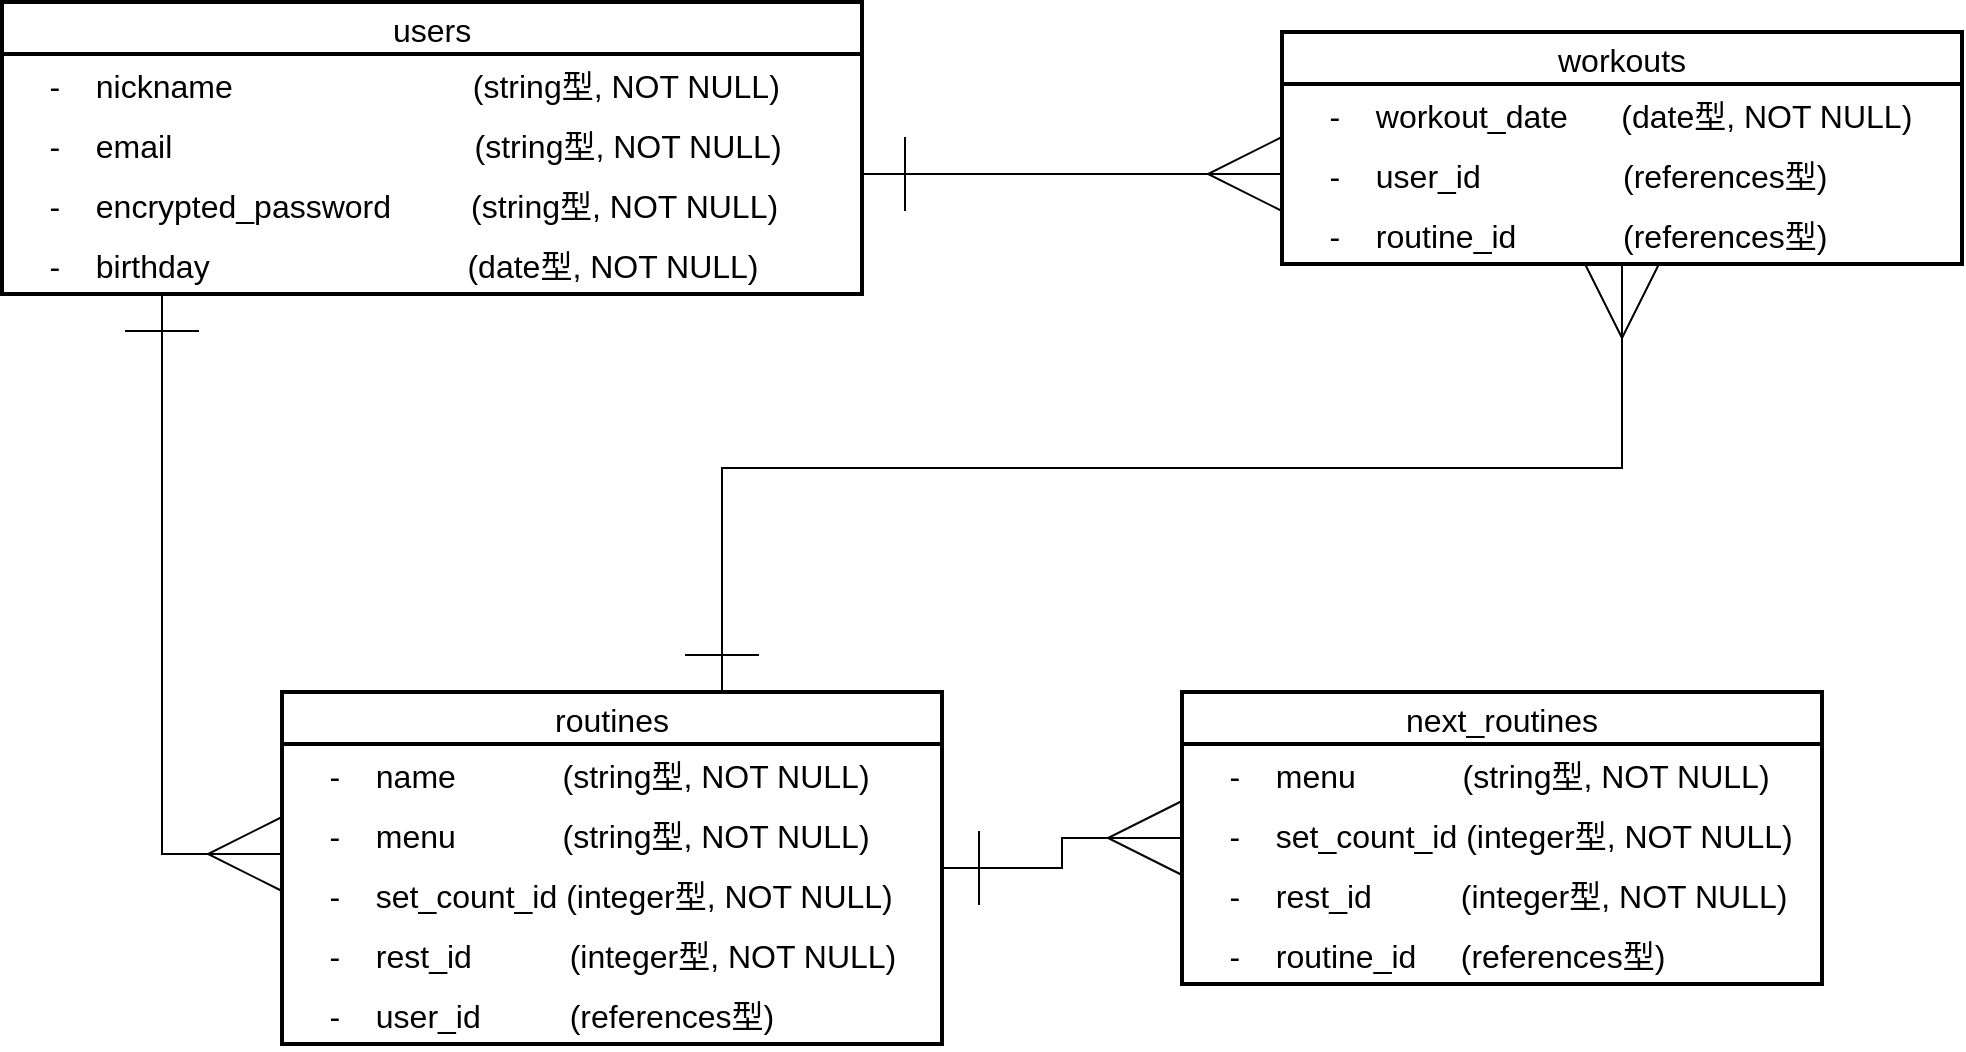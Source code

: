 <mxfile>
    <diagram id="pS_tnfgD9UxLwJYvYZDW" name="ページ1">
        <mxGraphModel dx="1121" dy="807" grid="1" gridSize="10" guides="1" tooltips="1" connect="1" arrows="1" fold="1" page="1" pageScale="1" pageWidth="827" pageHeight="1169" math="0" shadow="0">
            <root>
                <mxCell id="0"/>
                <mxCell id="1" parent="0"/>
                <mxCell id="2" value="users" style="swimlane;fontStyle=0;childLayout=stackLayout;horizontal=1;startSize=26;horizontalStack=0;resizeParent=1;resizeParentMax=0;resizeLast=0;collapsible=1;marginBottom=0;align=center;fontSize=16;strokeWidth=2;" parent="1" vertex="1">
                    <mxGeometry x="100" y="125" width="430" height="146" as="geometry"/>
                </mxCell>
                <mxCell id="4" value="    -    nickname                           (string型, NOT NULL)" style="text;strokeColor=none;fillColor=none;spacingLeft=4;spacingRight=4;overflow=hidden;rotatable=0;points=[[0,0.5],[1,0.5]];portConstraint=eastwest;fontSize=16;strokeWidth=2;" parent="2" vertex="1">
                    <mxGeometry y="26" width="430" height="30" as="geometry"/>
                </mxCell>
                <mxCell id="14" value="    -    email                                  (string型, NOT NULL)" style="text;strokeColor=none;fillColor=none;spacingLeft=4;spacingRight=4;overflow=hidden;rotatable=0;points=[[0,0.5],[1,0.5]];portConstraint=eastwest;fontSize=16;strokeWidth=2;" parent="2" vertex="1">
                    <mxGeometry y="56" width="430" height="30" as="geometry"/>
                </mxCell>
                <mxCell id="15" value="    -    encrypted_password         (string型, NOT NULL)" style="text;strokeColor=none;fillColor=none;spacingLeft=4;spacingRight=4;overflow=hidden;rotatable=0;points=[[0,0.5],[1,0.5]];portConstraint=eastwest;fontSize=16;strokeWidth=2;" parent="2" vertex="1">
                    <mxGeometry y="86" width="430" height="30" as="geometry"/>
                </mxCell>
                <mxCell id="16" value="    -    birthday                             (date型, NOT NULL)" style="text;strokeColor=none;fillColor=none;spacingLeft=4;spacingRight=4;overflow=hidden;rotatable=0;points=[[0,0.5],[1,0.5]];portConstraint=eastwest;fontSize=16;strokeWidth=2;" parent="2" vertex="1">
                    <mxGeometry y="116" width="430" height="30" as="geometry"/>
                </mxCell>
                <mxCell id="44" style="edgeStyle=orthogonalEdgeStyle;rounded=0;orthogonalLoop=1;jettySize=auto;html=1;exitX=0.5;exitY=1;exitDx=0;exitDy=0;fontSize=16;startArrow=ERmany;startFill=0;endArrow=ERone;endFill=0;startSize=35;endSize=35;targetPerimeterSpacing=0;" parent="1" source="17" edge="1">
                    <mxGeometry relative="1" as="geometry">
                        <mxPoint x="460" y="470" as="targetPoint"/>
                        <Array as="points">
                            <mxPoint x="910" y="358"/>
                            <mxPoint x="460" y="358"/>
                        </Array>
                    </mxGeometry>
                </mxCell>
                <mxCell id="17" value="workouts" style="swimlane;fontStyle=0;childLayout=stackLayout;horizontal=1;startSize=26;horizontalStack=0;resizeParent=1;resizeParentMax=0;resizeLast=0;collapsible=1;marginBottom=0;align=center;fontSize=16;strokeWidth=2;" parent="1" vertex="1">
                    <mxGeometry x="740" y="140" width="340" height="116" as="geometry"/>
                </mxCell>
                <mxCell id="18" value="    -    workout_date      (date型, NOT NULL)" style="text;strokeColor=none;fillColor=none;spacingLeft=4;spacingRight=4;overflow=hidden;rotatable=0;points=[[0,0.5],[1,0.5]];portConstraint=eastwest;fontSize=16;strokeWidth=2;" parent="17" vertex="1">
                    <mxGeometry y="26" width="340" height="30" as="geometry"/>
                </mxCell>
                <mxCell id="22" value="    -    user_id                (references型)" style="text;strokeColor=none;fillColor=none;spacingLeft=4;spacingRight=4;overflow=hidden;rotatable=0;points=[[0,0.5],[1,0.5]];portConstraint=eastwest;fontSize=16;strokeWidth=2;" parent="17" vertex="1">
                    <mxGeometry y="56" width="340" height="30" as="geometry"/>
                </mxCell>
                <mxCell id="21" value="    -    routine_id            (references型)" style="text;strokeColor=none;fillColor=none;spacingLeft=4;spacingRight=4;overflow=hidden;rotatable=0;points=[[0,0.5],[1,0.5]];portConstraint=eastwest;fontSize=16;strokeWidth=2;" parent="17" vertex="1">
                    <mxGeometry y="86" width="340" height="30" as="geometry"/>
                </mxCell>
                <mxCell id="39" style="edgeStyle=orthogonalEdgeStyle;rounded=0;orthogonalLoop=1;jettySize=auto;html=1;fontSize=16;endArrow=ERone;endFill=0;startArrow=ERmany;startFill=0;targetPerimeterSpacing=0;endSize=35;startSize=35;" parent="1" edge="1">
                    <mxGeometry relative="1" as="geometry">
                        <mxPoint x="180" y="271" as="targetPoint"/>
                        <mxPoint x="240" y="551" as="sourcePoint"/>
                        <Array as="points">
                            <mxPoint x="180" y="551"/>
                            <mxPoint x="180" y="271"/>
                        </Array>
                    </mxGeometry>
                </mxCell>
                <mxCell id="25" value="routines" style="swimlane;fontStyle=0;childLayout=stackLayout;horizontal=1;startSize=26;horizontalStack=0;resizeParent=1;resizeParentMax=0;resizeLast=0;collapsible=1;marginBottom=0;align=center;fontSize=16;strokeWidth=2;" parent="1" vertex="1">
                    <mxGeometry x="240" y="470" width="330" height="176" as="geometry"/>
                </mxCell>
                <mxCell id="47" value="    -    name            (string型, NOT NULL)" style="text;strokeColor=none;fillColor=none;spacingLeft=4;spacingRight=4;overflow=hidden;rotatable=0;points=[[0,0.5],[1,0.5]];portConstraint=eastwest;fontSize=16;strokeWidth=2;" vertex="1" parent="25">
                    <mxGeometry y="26" width="330" height="30" as="geometry"/>
                </mxCell>
                <mxCell id="26" value="    -    menu            (string型, NOT NULL)" style="text;strokeColor=none;fillColor=none;spacingLeft=4;spacingRight=4;overflow=hidden;rotatable=0;points=[[0,0.5],[1,0.5]];portConstraint=eastwest;fontSize=16;strokeWidth=2;" parent="25" vertex="1">
                    <mxGeometry y="56" width="330" height="30" as="geometry"/>
                </mxCell>
                <mxCell id="29" value="    -    set_count_id (integer型, NOT NULL)" style="text;strokeColor=none;fillColor=none;spacingLeft=4;spacingRight=4;overflow=hidden;rotatable=0;points=[[0,0.5],[1,0.5]];portConstraint=eastwest;fontSize=16;strokeWidth=2;" parent="25" vertex="1">
                    <mxGeometry y="86" width="330" height="30" as="geometry"/>
                </mxCell>
                <mxCell id="30" value="    -    rest_id           (integer型, NOT NULL)" style="text;strokeColor=none;fillColor=none;spacingLeft=4;spacingRight=4;overflow=hidden;rotatable=0;points=[[0,0.5],[1,0.5]];portConstraint=eastwest;fontSize=16;strokeWidth=2;" parent="25" vertex="1">
                    <mxGeometry y="116" width="330" height="30" as="geometry"/>
                </mxCell>
                <mxCell id="31" value="    -    user_id          (references型)" style="text;strokeColor=none;fillColor=none;spacingLeft=4;spacingRight=4;overflow=hidden;rotatable=0;points=[[0,0.5],[1,0.5]];portConstraint=eastwest;fontSize=16;strokeWidth=2;" parent="25" vertex="1">
                    <mxGeometry y="146" width="330" height="30" as="geometry"/>
                </mxCell>
                <mxCell id="46" style="edgeStyle=orthogonalEdgeStyle;rounded=0;orthogonalLoop=1;jettySize=auto;html=1;exitX=0;exitY=0.5;exitDx=0;exitDy=0;fontSize=16;startArrow=ERmany;startFill=0;endArrow=ERone;endFill=0;startSize=35;endSize=35;targetPerimeterSpacing=0;entryX=1;entryY=0.5;entryDx=0;entryDy=0;" parent="1" source="32" target="25" edge="1">
                    <mxGeometry relative="1" as="geometry">
                        <mxPoint x="550" y="543" as="targetPoint"/>
                    </mxGeometry>
                </mxCell>
                <mxCell id="32" value="next_routines" style="swimlane;fontStyle=0;childLayout=stackLayout;horizontal=1;startSize=26;horizontalStack=0;resizeParent=1;resizeParentMax=0;resizeLast=0;collapsible=1;marginBottom=0;align=center;fontSize=16;strokeWidth=2;" parent="1" vertex="1">
                    <mxGeometry x="690" y="470" width="320" height="146" as="geometry"/>
                </mxCell>
                <mxCell id="33" value="    -    menu            (string型, NOT NULL)" style="text;strokeColor=none;fillColor=none;spacingLeft=4;spacingRight=4;overflow=hidden;rotatable=0;points=[[0,0.5],[1,0.5]];portConstraint=eastwest;fontSize=16;strokeWidth=2;" parent="32" vertex="1">
                    <mxGeometry y="26" width="320" height="30" as="geometry"/>
                </mxCell>
                <mxCell id="34" value="    -    set_count_id (integer型, NOT NULL)" style="text;strokeColor=none;fillColor=none;spacingLeft=4;spacingRight=4;overflow=hidden;rotatable=0;points=[[0,0.5],[1,0.5]];portConstraint=eastwest;fontSize=16;strokeWidth=2;" parent="32" vertex="1">
                    <mxGeometry y="56" width="320" height="30" as="geometry"/>
                </mxCell>
                <mxCell id="35" value="    -    rest_id          (integer型, NOT NULL)" style="text;strokeColor=none;fillColor=none;spacingLeft=4;spacingRight=4;overflow=hidden;rotatable=0;points=[[0,0.5],[1,0.5]];portConstraint=eastwest;fontSize=16;strokeWidth=2;" parent="32" vertex="1">
                    <mxGeometry y="86" width="320" height="30" as="geometry"/>
                </mxCell>
                <mxCell id="36" value="    -    routine_id     (references型)" style="text;strokeColor=none;fillColor=none;spacingLeft=4;spacingRight=4;overflow=hidden;rotatable=0;points=[[0,0.5],[1,0.5]];portConstraint=eastwest;fontSize=16;strokeWidth=2;" parent="32" vertex="1">
                    <mxGeometry y="116" width="320" height="30" as="geometry"/>
                </mxCell>
                <mxCell id="41" style="edgeStyle=orthogonalEdgeStyle;rounded=0;orthogonalLoop=1;jettySize=auto;html=1;fontSize=16;startArrow=ERmany;startFill=0;endArrow=ERone;endFill=0;startSize=35;endSize=35;targetPerimeterSpacing=0;" parent="1" edge="1">
                    <mxGeometry relative="1" as="geometry">
                        <mxPoint x="570" y="211" as="targetPoint"/>
                        <Array as="points">
                            <mxPoint x="530" y="211"/>
                            <mxPoint x="530" y="211"/>
                        </Array>
                        <mxPoint x="740" y="211" as="sourcePoint"/>
                    </mxGeometry>
                </mxCell>
            </root>
        </mxGraphModel>
    </diagram>
</mxfile>